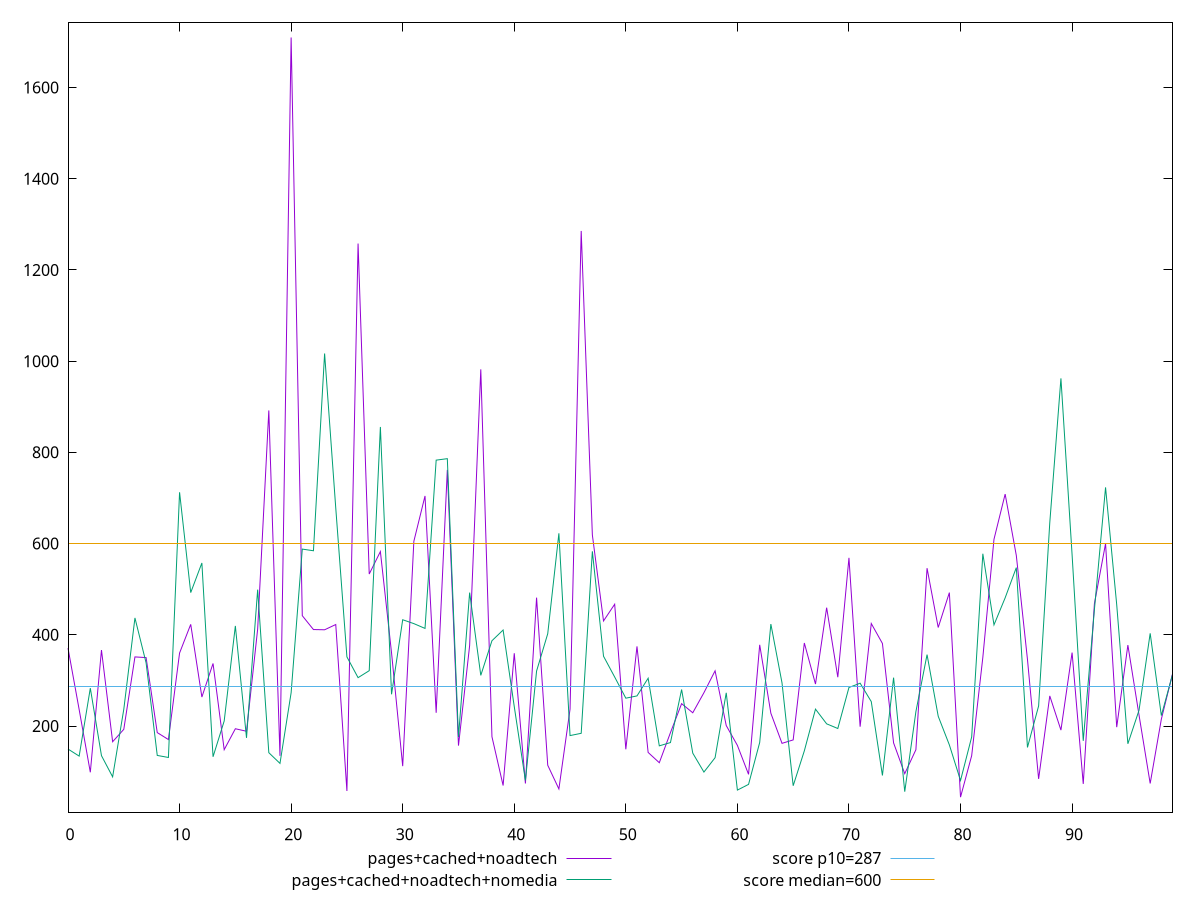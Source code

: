 reset

$pagesCachedNoadtech <<EOF
0 370.7160000000006
1 236.04150000000072
2 98.49999999999977
3 366.5
4 165.5
5 192.66320000000042
6 351.5
7 350
8 185.5
9 170.30600000000004
10 360
11 422.88499999999976
12 263.5
13 337.1300000000001
14 148.08704999999918
15 194
16 188.5
17 412.52150000000006
18 891.9085
19 134.5
20 1709.73
21 441.8860000000004
22 411.5
23 411
24 422.5
25 57.5
26 1257.8605
27 533.2550000000015
28 582.5039999999995
29 360.3680000000004
30 112
31 605
32 704.4459999999999
33 229
34 761.6409999999998
35 157
36 376.5
37 981.9999999999998
38 176.5
39 69.5
40 359.5
41 73.99999999999977
42 481.5
43 114
44 62
45 237
46 1285.5000000000005
47 619
48 430.3594999999998
49 467
50 149
51 374.5875000000001
52 142.00000000000023
53 119.5
54 185.5
55 249
56 229
57 273
58 321
59 201
60 157.5
61 94
62 378
63 228
64 162
65 169.5
66 382
67 292
68 459.5
69 307
70 568.6779999999994
71 198.5
72 424.712
73 380.96699999999964
74 162.99999999999977
75 95.5
76 147.99999999999977
77 546.0540000000001
78 416
79 492.5
80 44
81 135
82 350.5
83 609.4964999999997
84 708.5
85 573.9999999999995
86 346
87 84
88 266
89 191
90 361
91 73
92 468.1060000000002
93 600.0330000000004
94 197.5
95 377.5
96 224
97 74
98 215
99 313.99999999999955
EOF

$pagesCachedNoadtechNomedia <<EOF
0 149.5
1 134
2 283
3 135
4 88.5
5 236.54300000000012
6 437
7 338.5
8 135.5
9 131
10 712.5
11 492.5
12 557.5
13 132.5
14 211
15 419.49
16 174
17 499
18 141.5
19 118
20 273
21 587.9120000000003
22 584.2915
23 1016.8179999999995
24 678
25 351.5
26 305.9999999999998
27 321.3159999999996
28 855.8020000000001
29 269.5
30 433
31 424.5
32 414
33 782.9740000000002
34 786.2139999999993
35 176
36 492.5
37 311
38 387
39 410.4625000000001
40 242.5
41 80.5
42 320.5
43 402.3769999999997
44 622.5
45 179
46 184
47 583
48 353
49 307.40200000000004
50 261
51 266
52 304.7845000000002
53 156.5
54 163.6740000000001
55 280
56 140.5
57 99
58 130.50000000000023
59 272.7919999999999
60 59.5
61 72
62 164
63 423.5
64 294.46299999999997
65 69
66 145.5
67 237
68 204.7304999999999
69 194.50000000000045
70 284.4490000000003
71 293.91099999999983
72 253.5
73 91.5
74 306.0690000000002
75 56
76 231.5
77 356.5
78 221.39100000000008
79 158.5
80 80.5
81 176
82 577.7249999999995
83 421.76399999999967
84 481
85 547.3180000000002
86 153
87 244
88 645.6050000000005
89 962.2625000000014
90 575.5
91 167.5
92 455
93 723.201
94 466
95 160.99999999999977
96 234.5
97 403.2584999999999
98 222.8409999999999
99 312.5
EOF

set key outside below
set xrange [0:99]
set yrange [10.685400000000001:1743.0446]
set trange [10.685400000000001:1743.0446]
set terminal svg size 640, 520 enhanced background rgb 'white'
set output "report_00015_2021-02-09T16-11-33.973Z/total-blocking-time/comparison/line/2_vs_3.svg"

plot $pagesCachedNoadtech title "pages+cached+noadtech" with line, \
     $pagesCachedNoadtechNomedia title "pages+cached+noadtech+nomedia" with line, \
     287 title "score p10=287", \
     600 title "score median=600"

reset
